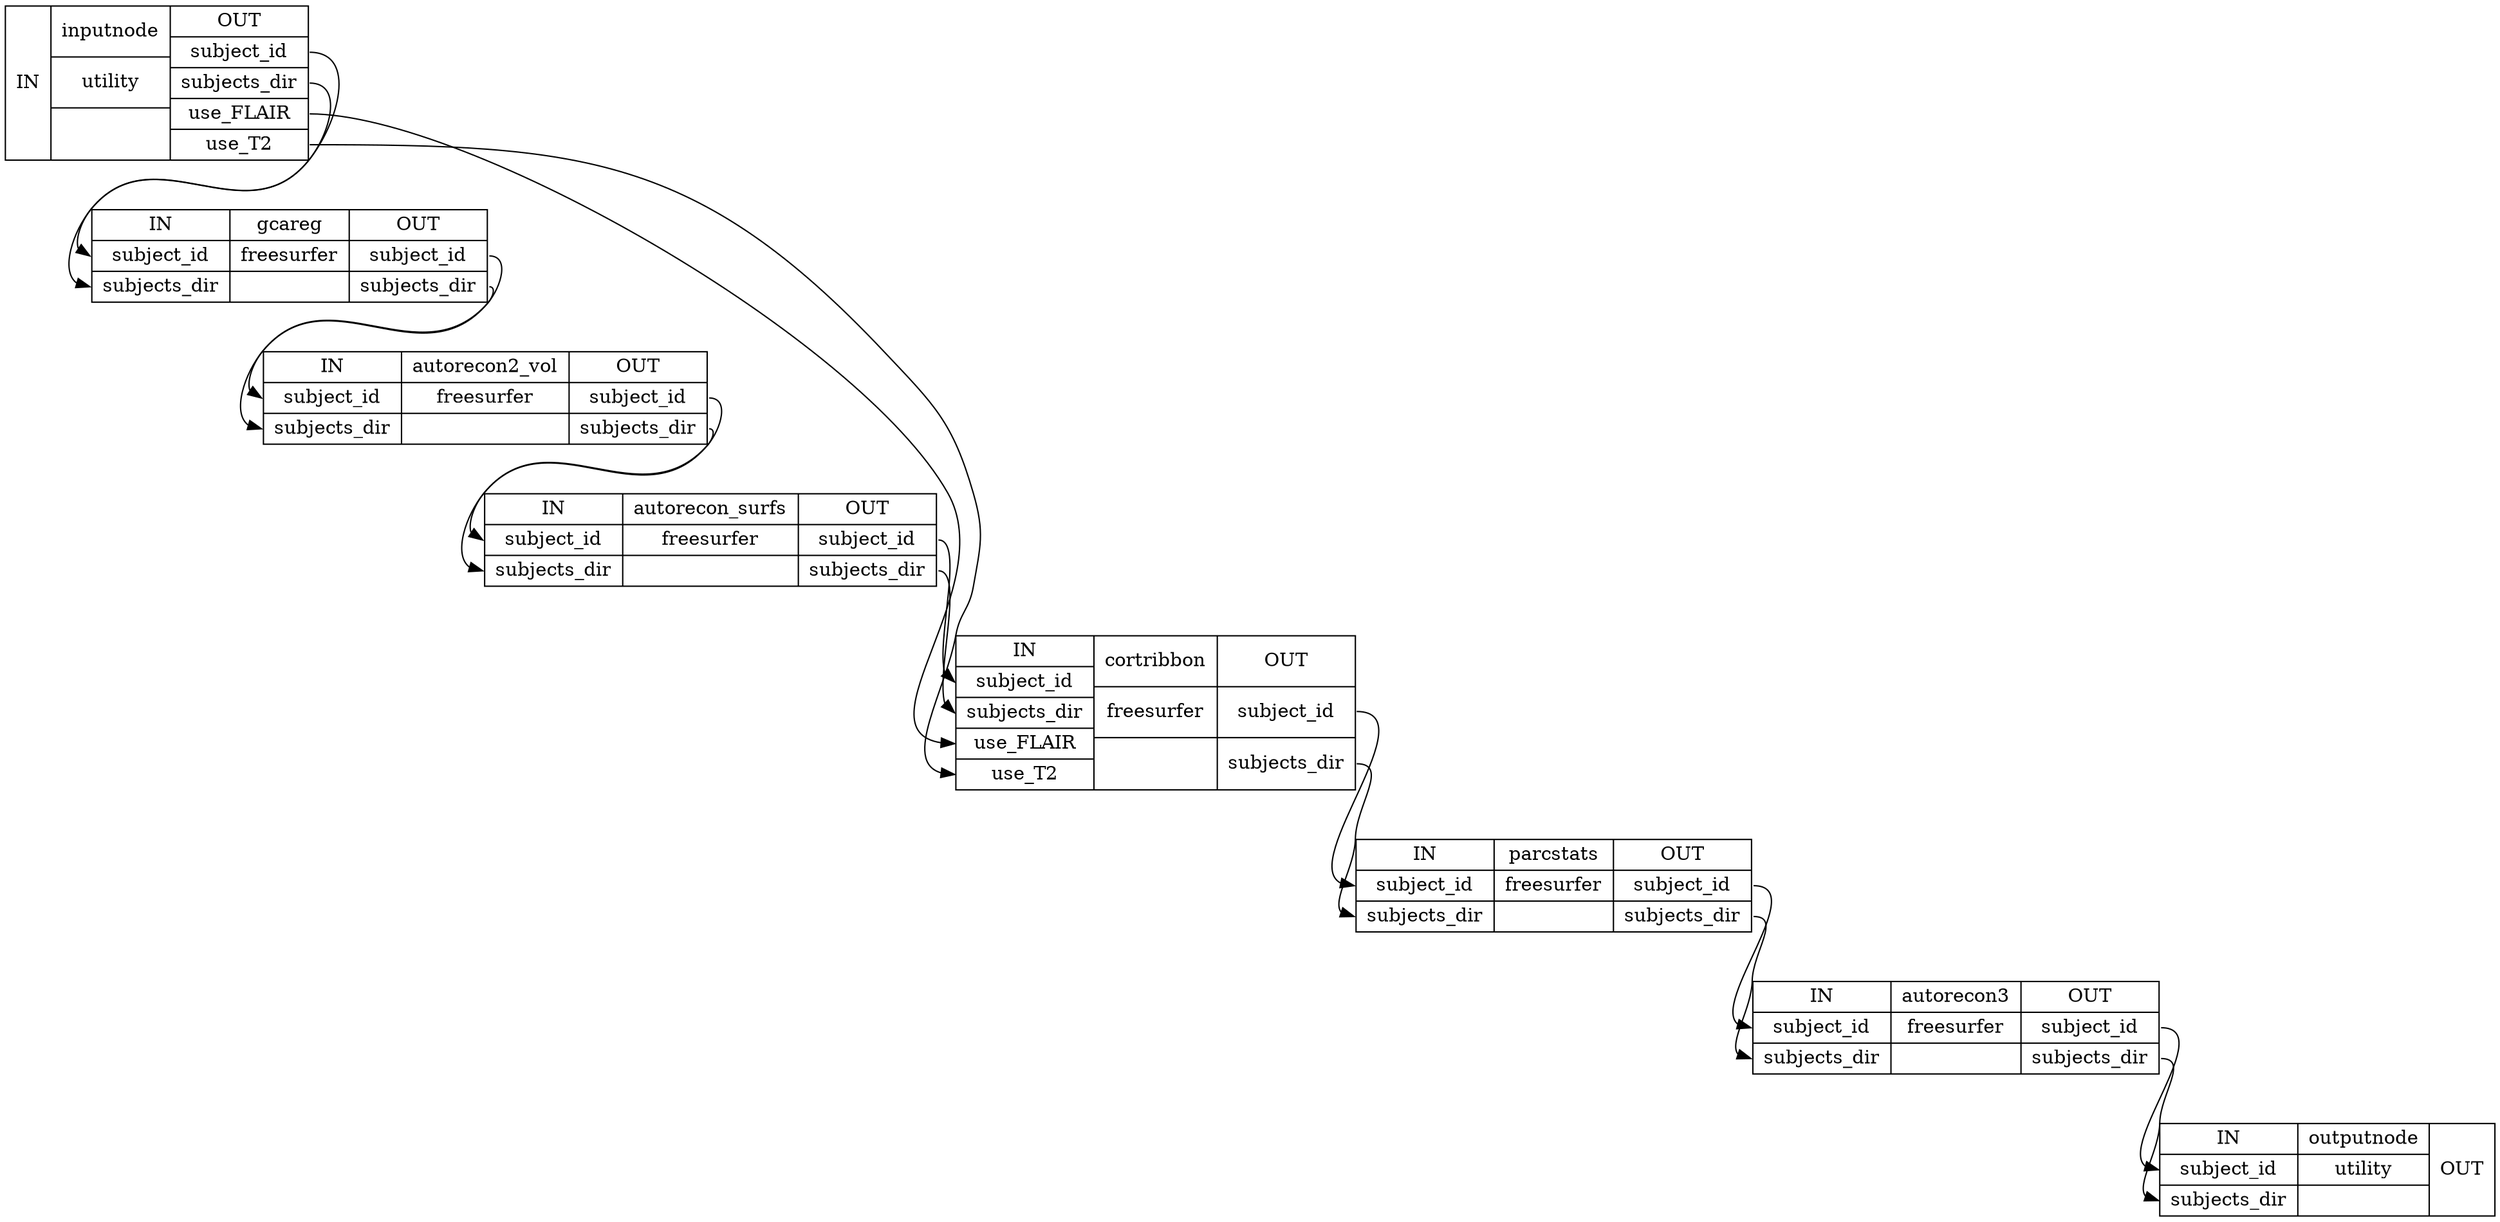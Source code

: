 digraph structs {
node [shape=record];
autorecon_resume_wfinputnode [label="{IN}|{ inputnode | utility |  }|{OUT|<outsubjectid> subject_id|<outsubjectsdir> subjects_dir|<outuseFLAIR> use_FLAIR|<outuseT2> use_T2}"];
autorecon_resume_wfgcareg [label="{IN|<insubjectid> subject_id|<insubjectsdir> subjects_dir}|{ gcareg | freesurfer |  }|{OUT|<outsubjectid> subject_id|<outsubjectsdir> subjects_dir}"];
autorecon_resume_wfautorecon2_vol [label="{IN|<insubjectid> subject_id|<insubjectsdir> subjects_dir}|{ autorecon2_vol | freesurfer |  }|{OUT|<outsubjectid> subject_id|<outsubjectsdir> subjects_dir}"];
autorecon_resume_wfautorecon_surfs [label="{IN|<insubjectid> subject_id|<insubjectsdir> subjects_dir}|{ autorecon_surfs | freesurfer |  }|{OUT|<outsubjectid> subject_id|<outsubjectsdir> subjects_dir}"];
autorecon_resume_wfcortribbon [label="{IN|<insubjectid> subject_id|<insubjectsdir> subjects_dir|<inuseFLAIR> use_FLAIR|<inuseT2> use_T2}|{ cortribbon | freesurfer |  }|{OUT|<outsubjectid> subject_id|<outsubjectsdir> subjects_dir}"];
autorecon_resume_wfparcstats [label="{IN|<insubjectid> subject_id|<insubjectsdir> subjects_dir}|{ parcstats | freesurfer |  }|{OUT|<outsubjectid> subject_id|<outsubjectsdir> subjects_dir}"];
autorecon_resume_wfautorecon3 [label="{IN|<insubjectid> subject_id|<insubjectsdir> subjects_dir}|{ autorecon3 | freesurfer |  }|{OUT|<outsubjectid> subject_id|<outsubjectsdir> subjects_dir}"];
autorecon_resume_wfoutputnode [label="{IN|<insubjectid> subject_id|<insubjectsdir> subjects_dir}|{ outputnode | utility |  }|{OUT}"];
autorecon_resume_wfautorecon2_vol:outsubjectid:e -> autorecon_resume_wfautorecon_surfs:insubjectid:w;
autorecon_resume_wfautorecon2_vol:outsubjectsdir:e -> autorecon_resume_wfautorecon_surfs:insubjectsdir:w;
autorecon_resume_wfautorecon3:outsubjectid:e -> autorecon_resume_wfoutputnode:insubjectid:w;
autorecon_resume_wfautorecon3:outsubjectsdir:e -> autorecon_resume_wfoutputnode:insubjectsdir:w;
autorecon_resume_wfautorecon_surfs:outsubjectid:e -> autorecon_resume_wfcortribbon:insubjectid:w;
autorecon_resume_wfautorecon_surfs:outsubjectsdir:e -> autorecon_resume_wfcortribbon:insubjectsdir:w;
autorecon_resume_wfcortribbon:outsubjectid:e -> autorecon_resume_wfparcstats:insubjectid:w;
autorecon_resume_wfcortribbon:outsubjectsdir:e -> autorecon_resume_wfparcstats:insubjectsdir:w;
autorecon_resume_wfgcareg:outsubjectid:e -> autorecon_resume_wfautorecon2_vol:insubjectid:w;
autorecon_resume_wfgcareg:outsubjectsdir:e -> autorecon_resume_wfautorecon2_vol:insubjectsdir:w;
autorecon_resume_wfinputnode:outsubjectid:e -> autorecon_resume_wfgcareg:insubjectid:w;
autorecon_resume_wfinputnode:outsubjectsdir:e -> autorecon_resume_wfgcareg:insubjectsdir:w;
autorecon_resume_wfinputnode:outuseFLAIR:e -> autorecon_resume_wfcortribbon:inuseFLAIR:w;
autorecon_resume_wfinputnode:outuseT2:e -> autorecon_resume_wfcortribbon:inuseT2:w;
autorecon_resume_wfparcstats:outsubjectid:e -> autorecon_resume_wfautorecon3:insubjectid:w;
autorecon_resume_wfparcstats:outsubjectsdir:e -> autorecon_resume_wfautorecon3:insubjectsdir:w;
}